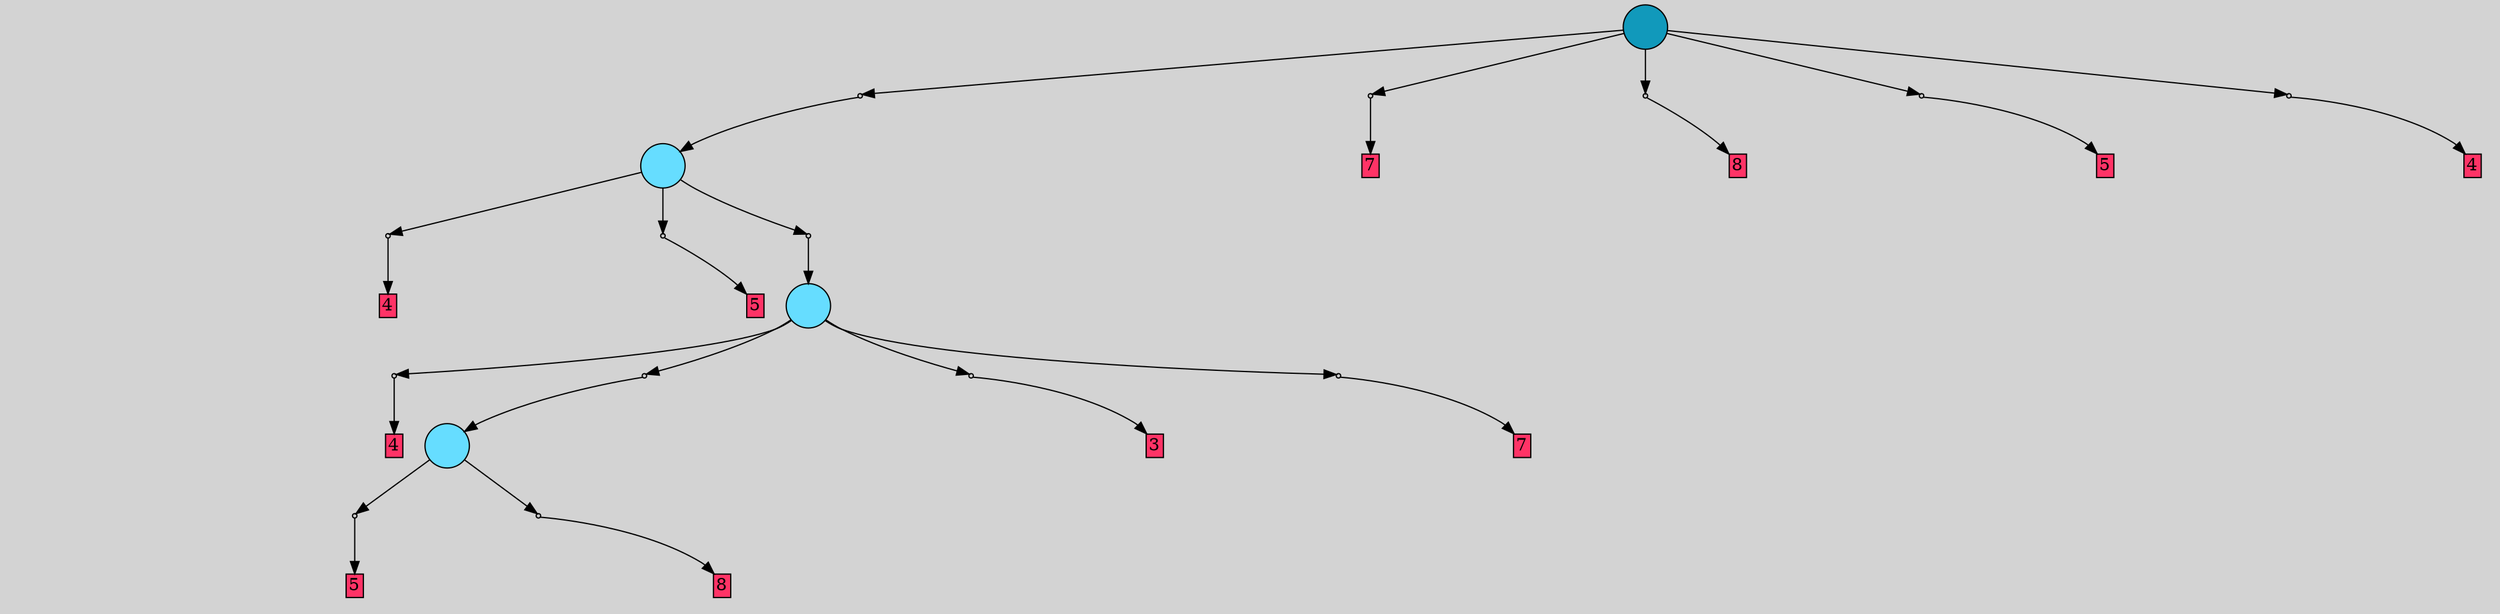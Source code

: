 // File exported with GEGELATI v1.3.1
// On the 2024-04-12 16:13:10
// With the File::TPGGraphDotExporter
digraph{
	graph[pad = "0.212, 0.055" bgcolor = lightgray]
	node[shape=circle style = filled label = ""]
		T0 [fillcolor="#66ddff"]
		T1 [fillcolor="#66ddff"]
		T2 [fillcolor="#66ddff"]
		T3 [fillcolor="#1199bb"]
		P0 [fillcolor="#cccccc" shape=point] //
		I0 [shape=box style=invis label="7|0&2|0#2|5#0|7#0|2#3|1#4|1&#92;n"]
		P0 -> I0[style=invis]
		A0 [fillcolor="#ff3366" shape=box margin=0.03 width=0 height=0 label="5"]
		T0 -> P0 -> A0
		P1 [fillcolor="#cccccc" shape=point] //
		I1 [shape=box style=invis label="3|6&3|4#0|0#4|4#0|0#1|6#4|3&#92;n1|0&3|3#0|6#2|0#2|6#3|1#4|5&#92;n"]
		P1 -> I1[style=invis]
		A1 [fillcolor="#ff3366" shape=box margin=0.03 width=0 height=0 label="8"]
		T0 -> P1 -> A1
		P2 [fillcolor="#cccccc" shape=point] //
		I2 [shape=box style=invis label="0|0&2|5#1|4#2|6#3|7#1|6#2|2&#92;n"]
		P2 -> I2[style=invis]
		A2 [fillcolor="#ff3366" shape=box margin=0.03 width=0 height=0 label="4"]
		T1 -> P2 -> A2
		P3 [fillcolor="#cccccc" shape=point] //
		I3 [shape=box style=invis label="6|5&3|2#3|2#0|5#4|4#2|6#0|1&#92;n3|0&0|5#2|3#0|6#3|2#3|5#2|0&#92;n"]
		P3 -> I3[style=invis]
		T1 -> P3 -> T0
		P4 [fillcolor="#cccccc" shape=point] //
		I4 [shape=box style=invis label="1|0&1|1#2|0#2|1#4|2#3|4#2|2&#92;n"]
		P4 -> I4[style=invis]
		A3 [fillcolor="#ff3366" shape=box margin=0.03 width=0 height=0 label="3"]
		T1 -> P4 -> A3
		P5 [fillcolor="#cccccc" shape=point] //
		I5 [shape=box style=invis label="4|0&2|5#3|5#4|0#3|5#3|6#1|3&#92;n"]
		P5 -> I5[style=invis]
		A4 [fillcolor="#ff3366" shape=box margin=0.03 width=0 height=0 label="7"]
		T1 -> P5 -> A4
		P6 [fillcolor="#cccccc" shape=point] //
		I6 [shape=box style=invis label="2|0&4|5#4|6#0|7#3|4#3|5#1|3&#92;n"]
		P6 -> I6[style=invis]
		A5 [fillcolor="#ff3366" shape=box margin=0.03 width=0 height=0 label="4"]
		T2 -> P6 -> A5
		P7 [fillcolor="#cccccc" shape=point] //
		I7 [shape=box style=invis label="6|5&3|2#3|2#0|5#4|4#2|6#0|1&#92;n3|0&0|5#2|3#0|6#3|2#3|5#2|0&#92;n"]
		P7 -> I7[style=invis]
		A6 [fillcolor="#ff3366" shape=box margin=0.03 width=0 height=0 label="5"]
		T2 -> P7 -> A6
		P8 [fillcolor="#cccccc" shape=point] //
		I8 [shape=box style=invis label="6|5&0|2#3|2#0|5#4|4#2|6#0|1&#92;n3|0&0|5#2|3#0|6#3|2#3|5#2|0&#92;n"]
		P8 -> I8[style=invis]
		T2 -> P8 -> T1
		P9 [fillcolor="#cccccc" shape=point] //
		I9 [shape=box style=invis label="7|0&1|3#0|0#0|7#3|5#4|0#1|0&#92;n"]
		P9 -> I9[style=invis]
		T3 -> P9 -> T2
		P10 [fillcolor="#cccccc" shape=point] //
		I10 [shape=box style=invis label="7|2&0|6#2|5#1|7#1|4#3|6#4|2&#92;n2|0&0|2#3|1#4|4#1|1#3|0#1|0&#92;n"]
		P10 -> I10[style=invis]
		A7 [fillcolor="#ff3366" shape=box margin=0.03 width=0 height=0 label="7"]
		T3 -> P10 -> A7
		P11 [fillcolor="#cccccc" shape=point] //
		I11 [shape=box style=invis label="2|0&4|2#3|4#0|3#2|3#2|2#4|3&#92;n"]
		P11 -> I11[style=invis]
		A8 [fillcolor="#ff3366" shape=box margin=0.03 width=0 height=0 label="8"]
		T3 -> P11 -> A8
		P12 [fillcolor="#cccccc" shape=point] //
		I12 [shape=box style=invis label="2|0&4|1#3|5#2|1#3|6#2|3#3|7&#92;n"]
		P12 -> I12[style=invis]
		A9 [fillcolor="#ff3366" shape=box margin=0.03 width=0 height=0 label="5"]
		T3 -> P12 -> A9
		P13 [fillcolor="#cccccc" shape=point] //
		I13 [shape=box style=invis label="0|0&4|7#3|2#1|5#4|6#1|1#1|2&#92;n"]
		P13 -> I13[style=invis]
		A10 [fillcolor="#ff3366" shape=box margin=0.03 width=0 height=0 label="4"]
		T3 -> P13 -> A10
		{ rank= same T3 }
}
